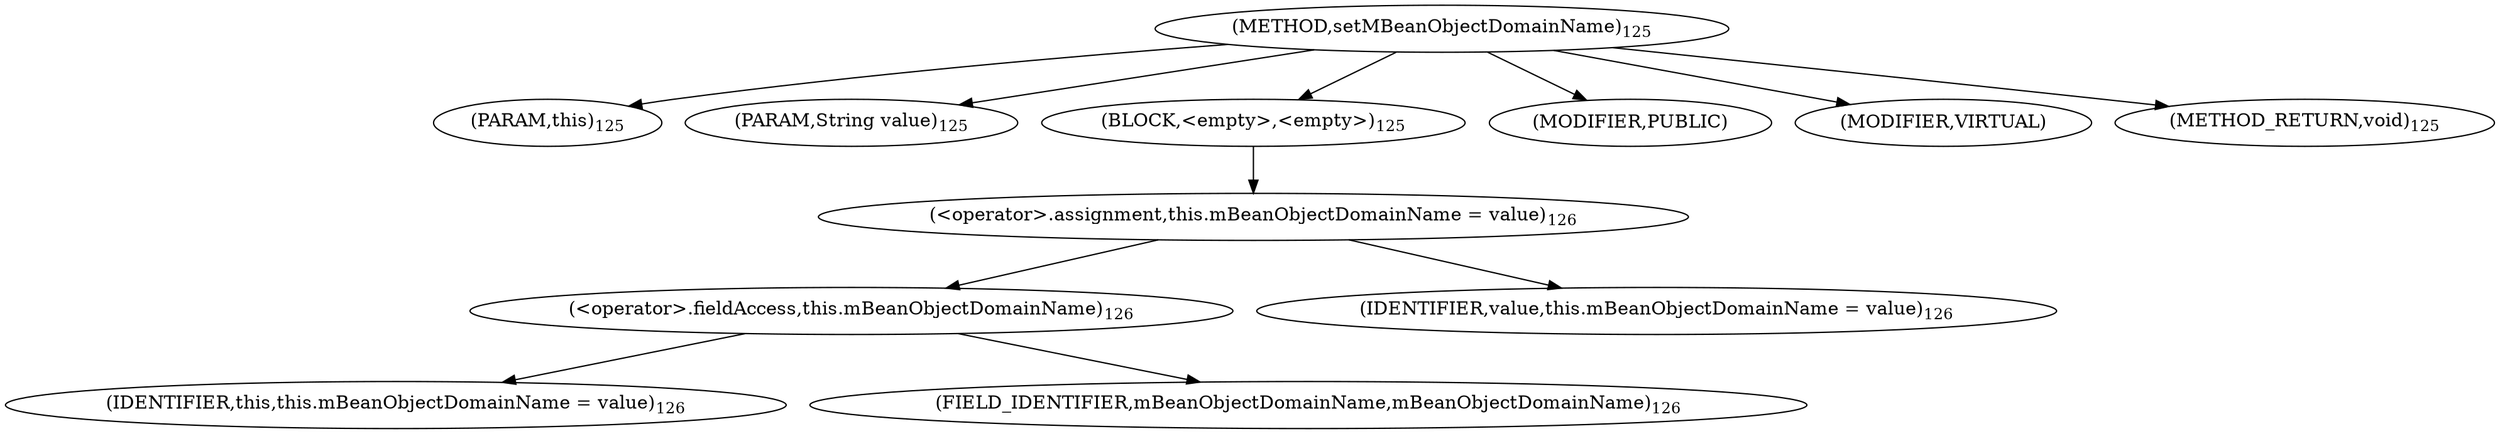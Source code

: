 digraph "setMBeanObjectDomainName" {  
"254" [label = <(METHOD,setMBeanObjectDomainName)<SUB>125</SUB>> ]
"255" [label = <(PARAM,this)<SUB>125</SUB>> ]
"256" [label = <(PARAM,String value)<SUB>125</SUB>> ]
"257" [label = <(BLOCK,&lt;empty&gt;,&lt;empty&gt;)<SUB>125</SUB>> ]
"258" [label = <(&lt;operator&gt;.assignment,this.mBeanObjectDomainName = value)<SUB>126</SUB>> ]
"259" [label = <(&lt;operator&gt;.fieldAccess,this.mBeanObjectDomainName)<SUB>126</SUB>> ]
"260" [label = <(IDENTIFIER,this,this.mBeanObjectDomainName = value)<SUB>126</SUB>> ]
"261" [label = <(FIELD_IDENTIFIER,mBeanObjectDomainName,mBeanObjectDomainName)<SUB>126</SUB>> ]
"262" [label = <(IDENTIFIER,value,this.mBeanObjectDomainName = value)<SUB>126</SUB>> ]
"263" [label = <(MODIFIER,PUBLIC)> ]
"264" [label = <(MODIFIER,VIRTUAL)> ]
"265" [label = <(METHOD_RETURN,void)<SUB>125</SUB>> ]
  "254" -> "255" 
  "254" -> "256" 
  "254" -> "257" 
  "254" -> "263" 
  "254" -> "264" 
  "254" -> "265" 
  "257" -> "258" 
  "258" -> "259" 
  "258" -> "262" 
  "259" -> "260" 
  "259" -> "261" 
}

